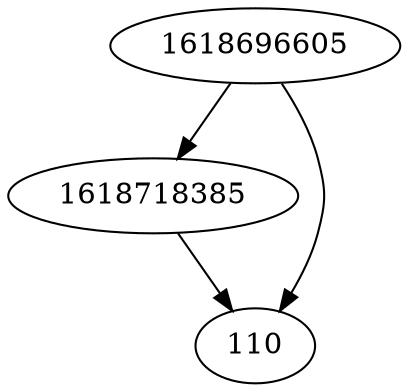strict digraph  {
1618718385;
1618696605;
110;
1618718385 -> 110;
1618696605 -> 110;
1618696605 -> 1618718385;
}
